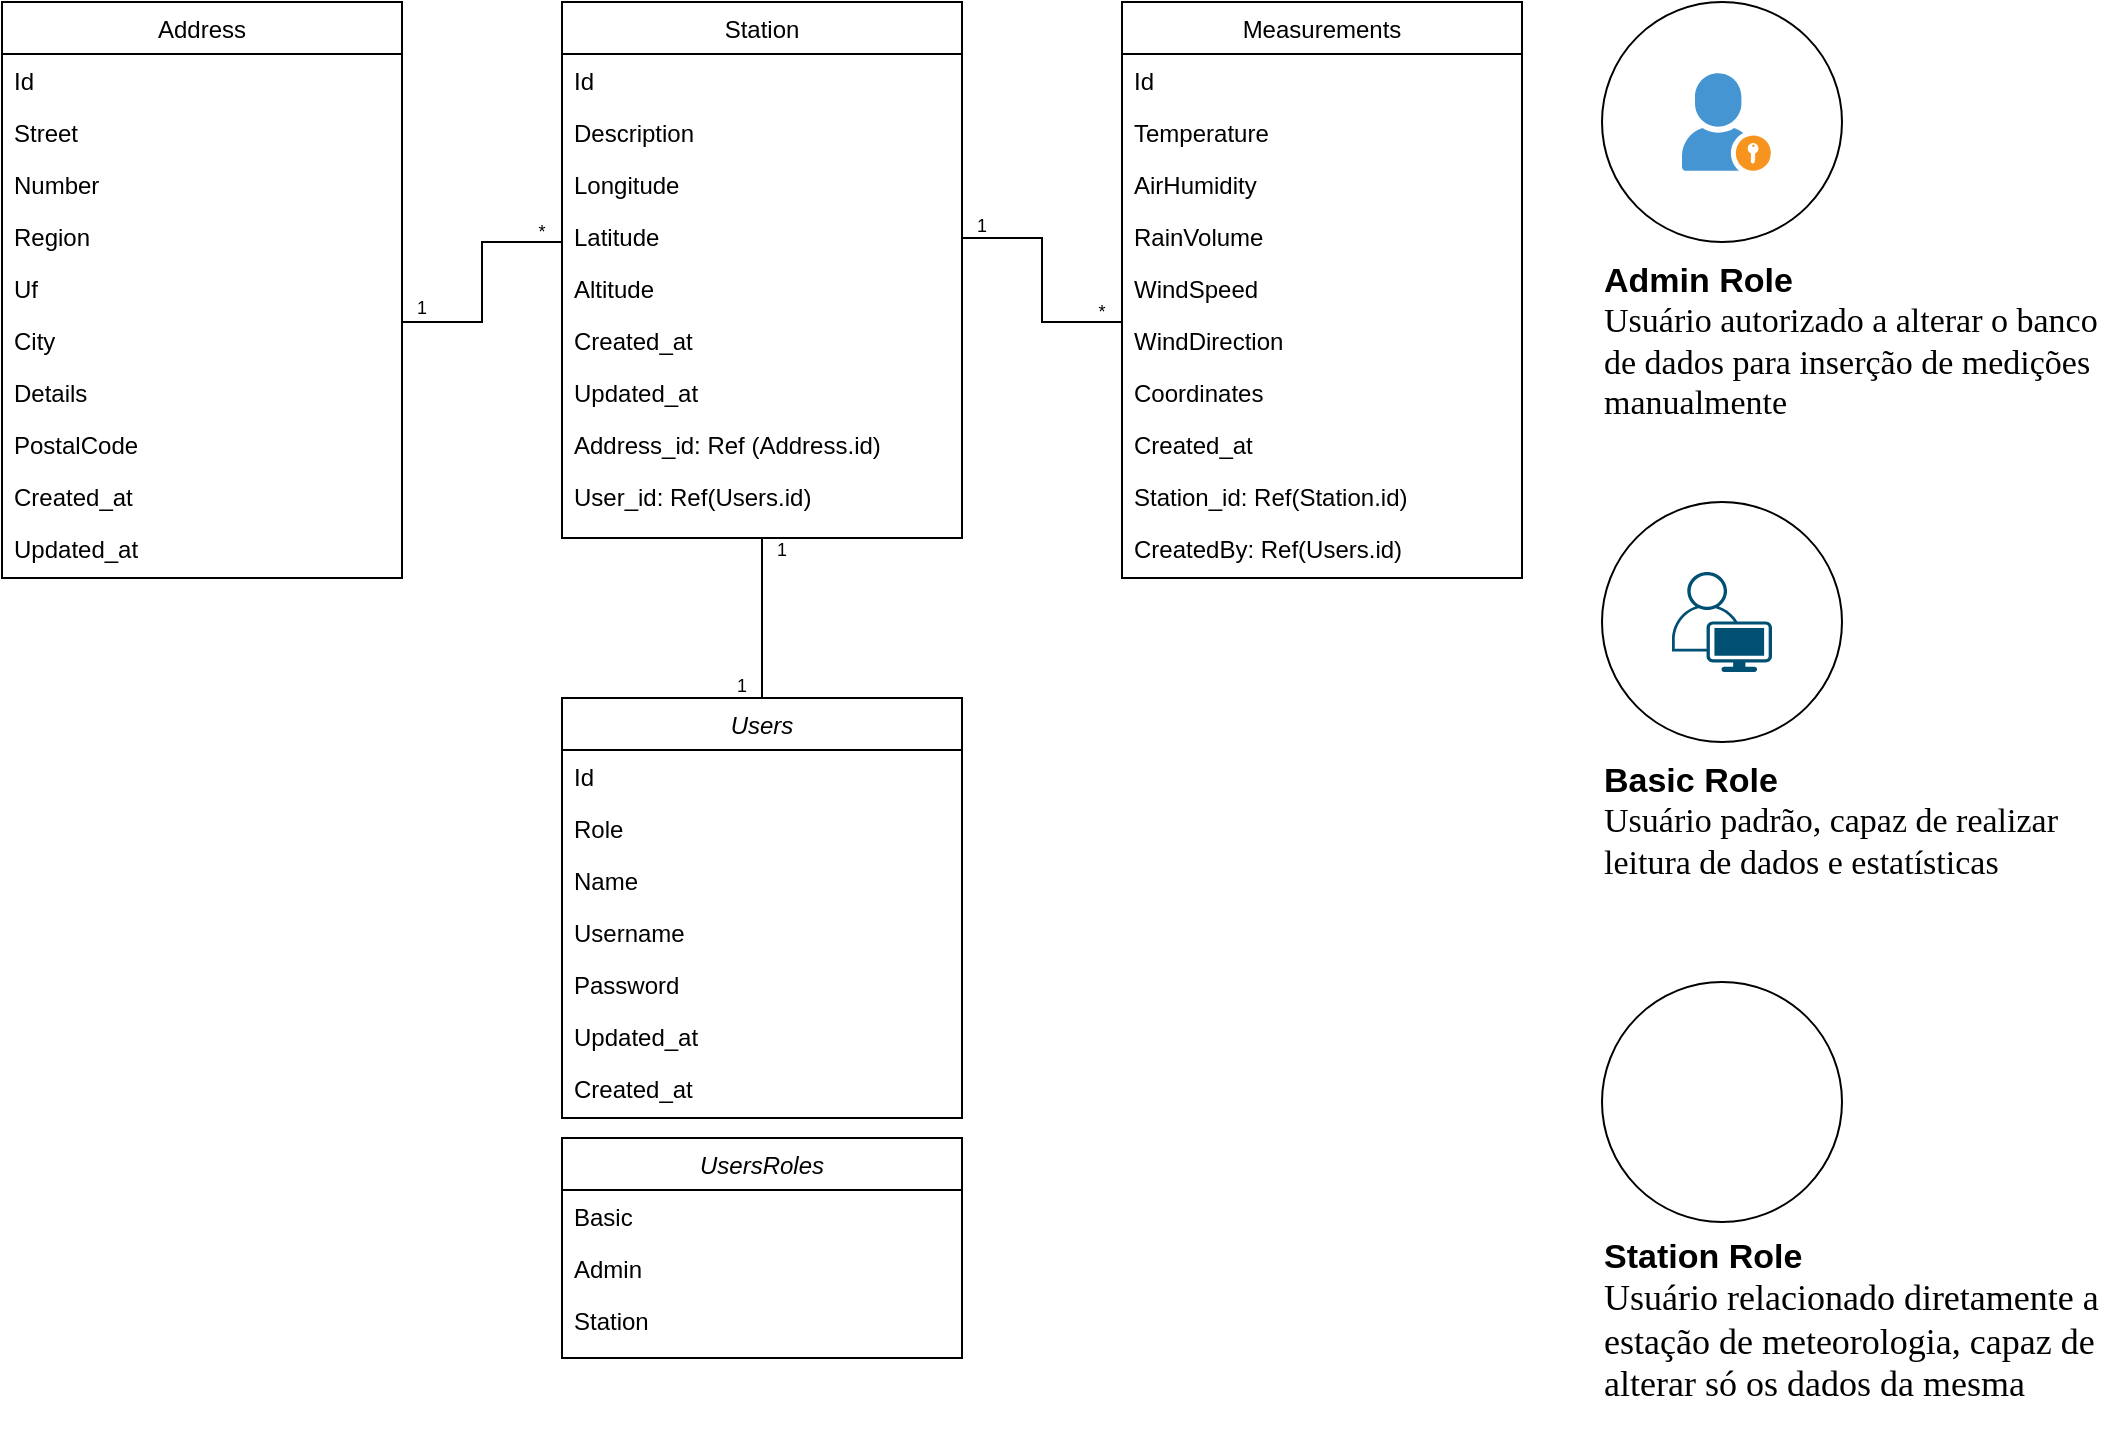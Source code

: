<mxfile version="15.4.3" type="onedrive"><diagram id="C5RBs43oDa-KdzZeNtuy" name="Page-1"><mxGraphModel dx="1176" dy="691" grid="1" gridSize="10" guides="1" tooltips="1" connect="1" arrows="1" fold="1" page="1" pageScale="1" pageWidth="1100" pageHeight="850" math="0" shadow="0"><root><mxCell id="WIyWlLk6GJQsqaUBKTNV-0"/><mxCell id="WIyWlLk6GJQsqaUBKTNV-1" parent="WIyWlLk6GJQsqaUBKTNV-0"/><mxCell id="m27vsv2Qpxi1uSj3yUNF-94" value="" style="edgeStyle=orthogonalEdgeStyle;rounded=0;orthogonalLoop=1;jettySize=auto;html=1;fontSize=9;endArrow=none;endFill=0;entryX=0.5;entryY=1;entryDx=0;entryDy=0;" parent="WIyWlLk6GJQsqaUBKTNV-1" source="zkfFHV4jXpPFQw0GAbJ--0" target="m27vsv2Qpxi1uSj3yUNF-9" edge="1"><mxGeometry relative="1" as="geometry"/></mxCell><mxCell id="zkfFHV4jXpPFQw0GAbJ--0" value="Users" style="swimlane;fontStyle=2;align=center;verticalAlign=top;childLayout=stackLayout;horizontal=1;startSize=26;horizontalStack=0;resizeParent=1;resizeLast=0;collapsible=1;marginBottom=0;rounded=0;shadow=0;strokeWidth=1;" parent="WIyWlLk6GJQsqaUBKTNV-1" vertex="1"><mxGeometry x="320" y="400" width="200" height="210" as="geometry"><mxRectangle x="230" y="140" width="160" height="26" as="alternateBounds"/></mxGeometry></mxCell><mxCell id="AwgMfT0TdALP09hBbHnl-22" value="Id&#10;" style="text;align=left;verticalAlign=top;spacingLeft=4;spacingRight=4;overflow=hidden;rotatable=0;points=[[0,0.5],[1,0.5]];portConstraint=eastwest;rounded=0;shadow=0;html=0;" parent="zkfFHV4jXpPFQw0GAbJ--0" vertex="1"><mxGeometry y="26" width="200" height="26" as="geometry"/></mxCell><mxCell id="m27vsv2Qpxi1uSj3yUNF-78" value="Role" style="text;align=left;verticalAlign=top;spacingLeft=4;spacingRight=4;overflow=hidden;rotatable=0;points=[[0,0.5],[1,0.5]];portConstraint=eastwest;rounded=0;shadow=0;html=0;" parent="zkfFHV4jXpPFQw0GAbJ--0" vertex="1"><mxGeometry y="52" width="200" height="26" as="geometry"/></mxCell><mxCell id="zkfFHV4jXpPFQw0GAbJ--1" value="Name" style="text;align=left;verticalAlign=top;spacingLeft=4;spacingRight=4;overflow=hidden;rotatable=0;points=[[0,0.5],[1,0.5]];portConstraint=eastwest;" parent="zkfFHV4jXpPFQw0GAbJ--0" vertex="1"><mxGeometry y="78" width="200" height="26" as="geometry"/></mxCell><mxCell id="zkfFHV4jXpPFQw0GAbJ--3" value="Username" style="text;align=left;verticalAlign=top;spacingLeft=4;spacingRight=4;overflow=hidden;rotatable=0;points=[[0,0.5],[1,0.5]];portConstraint=eastwest;rounded=0;shadow=0;html=0;" parent="zkfFHV4jXpPFQw0GAbJ--0" vertex="1"><mxGeometry y="104" width="200" height="26" as="geometry"/></mxCell><mxCell id="zkfFHV4jXpPFQw0GAbJ--2" value="Password" style="text;align=left;verticalAlign=top;spacingLeft=4;spacingRight=4;overflow=hidden;rotatable=0;points=[[0,0.5],[1,0.5]];portConstraint=eastwest;rounded=0;shadow=0;html=0;" parent="zkfFHV4jXpPFQw0GAbJ--0" vertex="1"><mxGeometry y="130" width="200" height="26" as="geometry"/></mxCell><mxCell id="AwgMfT0TdALP09hBbHnl-42" value="Updated_at" style="text;align=left;verticalAlign=top;spacingLeft=4;spacingRight=4;overflow=hidden;rotatable=0;points=[[0,0.5],[1,0.5]];portConstraint=eastwest;rounded=0;shadow=0;html=0;" parent="zkfFHV4jXpPFQw0GAbJ--0" vertex="1"><mxGeometry y="156" width="200" height="26" as="geometry"/></mxCell><mxCell id="AwgMfT0TdALP09hBbHnl-41" value="Created_at" style="text;align=left;verticalAlign=top;spacingLeft=4;spacingRight=4;overflow=hidden;rotatable=0;points=[[0,0.5],[1,0.5]];portConstraint=eastwest;rounded=0;shadow=0;html=0;" parent="zkfFHV4jXpPFQw0GAbJ--0" vertex="1"><mxGeometry y="182" width="200" height="26" as="geometry"/></mxCell><mxCell id="zkfFHV4jXpPFQw0GAbJ--17" value="Address" style="swimlane;fontStyle=0;align=center;verticalAlign=top;childLayout=stackLayout;horizontal=1;startSize=26;horizontalStack=0;resizeParent=1;resizeLast=0;collapsible=1;marginBottom=0;rounded=0;shadow=0;strokeWidth=1;" parent="WIyWlLk6GJQsqaUBKTNV-1" vertex="1"><mxGeometry x="40" y="52" width="200" height="288" as="geometry"><mxRectangle x="550" y="140" width="160" height="26" as="alternateBounds"/></mxGeometry></mxCell><mxCell id="AwgMfT0TdALP09hBbHnl-29" value="Id" style="text;align=left;verticalAlign=top;spacingLeft=4;spacingRight=4;overflow=hidden;rotatable=0;points=[[0,0.5],[1,0.5]];portConstraint=eastwest;rounded=0;shadow=0;html=0;" parent="zkfFHV4jXpPFQw0GAbJ--17" vertex="1"><mxGeometry y="26" width="200" height="26" as="geometry"/></mxCell><mxCell id="zkfFHV4jXpPFQw0GAbJ--18" value="Street" style="text;align=left;verticalAlign=top;spacingLeft=4;spacingRight=4;overflow=hidden;rotatable=0;points=[[0,0.5],[1,0.5]];portConstraint=eastwest;" parent="zkfFHV4jXpPFQw0GAbJ--17" vertex="1"><mxGeometry y="52" width="200" height="26" as="geometry"/></mxCell><mxCell id="AwgMfT0TdALP09hBbHnl-10" value="Number&#10;" style="text;align=left;verticalAlign=top;spacingLeft=4;spacingRight=4;overflow=hidden;rotatable=0;points=[[0,0.5],[1,0.5]];portConstraint=eastwest;rounded=0;shadow=0;html=0;" parent="zkfFHV4jXpPFQw0GAbJ--17" vertex="1"><mxGeometry y="78" width="200" height="26" as="geometry"/></mxCell><mxCell id="AwgMfT0TdALP09hBbHnl-57" value="Region" style="text;align=left;verticalAlign=top;spacingLeft=4;spacingRight=4;overflow=hidden;rotatable=0;points=[[0,0.5],[1,0.5]];portConstraint=eastwest;rounded=0;shadow=0;html=0;" parent="zkfFHV4jXpPFQw0GAbJ--17" vertex="1"><mxGeometry y="104" width="200" height="26" as="geometry"/></mxCell><mxCell id="zkfFHV4jXpPFQw0GAbJ--20" value="Uf " style="text;align=left;verticalAlign=top;spacingLeft=4;spacingRight=4;overflow=hidden;rotatable=0;points=[[0,0.5],[1,0.5]];portConstraint=eastwest;rounded=0;shadow=0;html=0;" parent="zkfFHV4jXpPFQw0GAbJ--17" vertex="1"><mxGeometry y="130" width="200" height="26" as="geometry"/></mxCell><mxCell id="zkfFHV4jXpPFQw0GAbJ--19" value="City" style="text;align=left;verticalAlign=top;spacingLeft=4;spacingRight=4;overflow=hidden;rotatable=0;points=[[0,0.5],[1,0.5]];portConstraint=eastwest;rounded=0;shadow=0;html=0;" parent="zkfFHV4jXpPFQw0GAbJ--17" vertex="1"><mxGeometry y="156" width="200" height="26" as="geometry"/></mxCell><mxCell id="AwgMfT0TdALP09hBbHnl-28" value="Details" style="text;align=left;verticalAlign=top;spacingLeft=4;spacingRight=4;overflow=hidden;rotatable=0;points=[[0,0.5],[1,0.5]];portConstraint=eastwest;rounded=0;shadow=0;html=0;" parent="zkfFHV4jXpPFQw0GAbJ--17" vertex="1"><mxGeometry y="182" width="200" height="26" as="geometry"/></mxCell><mxCell id="zkfFHV4jXpPFQw0GAbJ--21" value="PostalCode" style="text;align=left;verticalAlign=top;spacingLeft=4;spacingRight=4;overflow=hidden;rotatable=0;points=[[0,0.5],[1,0.5]];portConstraint=eastwest;rounded=0;shadow=0;html=0;" parent="zkfFHV4jXpPFQw0GAbJ--17" vertex="1"><mxGeometry y="208" width="200" height="26" as="geometry"/></mxCell><mxCell id="AwgMfT0TdALP09hBbHnl-39" value="Created_at" style="text;align=left;verticalAlign=top;spacingLeft=4;spacingRight=4;overflow=hidden;rotatable=0;points=[[0,0.5],[1,0.5]];portConstraint=eastwest;rounded=0;shadow=0;html=0;" parent="zkfFHV4jXpPFQw0GAbJ--17" vertex="1"><mxGeometry y="234" width="200" height="26" as="geometry"/></mxCell><mxCell id="AwgMfT0TdALP09hBbHnl-40" value="Updated_at" style="text;align=left;verticalAlign=top;spacingLeft=4;spacingRight=4;overflow=hidden;rotatable=0;points=[[0,0.5],[1,0.5]];portConstraint=eastwest;rounded=0;shadow=0;html=0;" parent="zkfFHV4jXpPFQw0GAbJ--17" vertex="1"><mxGeometry y="260" width="200" height="26" as="geometry"/></mxCell><mxCell id="AwgMfT0TdALP09hBbHnl-11" value="Measurements" style="swimlane;fontStyle=0;align=center;verticalAlign=top;childLayout=stackLayout;horizontal=1;startSize=26;horizontalStack=0;resizeParent=1;resizeLast=0;collapsible=1;marginBottom=0;rounded=0;shadow=0;strokeWidth=1;" parent="WIyWlLk6GJQsqaUBKTNV-1" vertex="1"><mxGeometry x="600" y="52" width="200" height="288" as="geometry"><mxRectangle x="550" y="140" width="160" height="26" as="alternateBounds"/></mxGeometry></mxCell><mxCell id="AwgMfT0TdALP09hBbHnl-38" value="Id" style="text;align=left;verticalAlign=top;spacingLeft=4;spacingRight=4;overflow=hidden;rotatable=0;points=[[0,0.5],[1,0.5]];portConstraint=eastwest;rounded=0;shadow=0;html=0;" parent="AwgMfT0TdALP09hBbHnl-11" vertex="1"><mxGeometry y="26" width="200" height="26" as="geometry"/></mxCell><mxCell id="AwgMfT0TdALP09hBbHnl-12" value="Temperature" style="text;align=left;verticalAlign=top;spacingLeft=4;spacingRight=4;overflow=hidden;rotatable=0;points=[[0,0.5],[1,0.5]];portConstraint=eastwest;rounded=0;shadow=0;html=0;" parent="AwgMfT0TdALP09hBbHnl-11" vertex="1"><mxGeometry y="52" width="200" height="26" as="geometry"/></mxCell><mxCell id="AwgMfT0TdALP09hBbHnl-13" value="AirHumidity" style="text;align=left;verticalAlign=top;spacingLeft=4;spacingRight=4;overflow=hidden;rotatable=0;points=[[0,0.5],[1,0.5]];portConstraint=eastwest;" parent="AwgMfT0TdALP09hBbHnl-11" vertex="1"><mxGeometry y="78" width="200" height="26" as="geometry"/></mxCell><mxCell id="AwgMfT0TdALP09hBbHnl-14" value="RainVolume" style="text;align=left;verticalAlign=top;spacingLeft=4;spacingRight=4;overflow=hidden;rotatable=0;points=[[0,0.5],[1,0.5]];portConstraint=eastwest;rounded=0;shadow=0;html=0;" parent="AwgMfT0TdALP09hBbHnl-11" vertex="1"><mxGeometry y="104" width="200" height="26" as="geometry"/></mxCell><mxCell id="AwgMfT0TdALP09hBbHnl-15" value="WindSpeed" style="text;align=left;verticalAlign=top;spacingLeft=4;spacingRight=4;overflow=hidden;rotatable=0;points=[[0,0.5],[1,0.5]];portConstraint=eastwest;rounded=0;shadow=0;html=0;" parent="AwgMfT0TdALP09hBbHnl-11" vertex="1"><mxGeometry y="130" width="200" height="26" as="geometry"/></mxCell><mxCell id="AwgMfT0TdALP09hBbHnl-16" value="WindDirection" style="text;align=left;verticalAlign=top;spacingLeft=4;spacingRight=4;overflow=hidden;rotatable=0;points=[[0,0.5],[1,0.5]];portConstraint=eastwest;rounded=0;shadow=0;html=0;" parent="AwgMfT0TdALP09hBbHnl-11" vertex="1"><mxGeometry y="156" width="200" height="26" as="geometry"/></mxCell><mxCell id="m27vsv2Qpxi1uSj3yUNF-56" value="Coordinates" style="text;align=left;verticalAlign=top;spacingLeft=4;spacingRight=4;overflow=hidden;rotatable=0;points=[[0,0.5],[1,0.5]];portConstraint=eastwest;rounded=0;shadow=0;html=0;" parent="AwgMfT0TdALP09hBbHnl-11" vertex="1"><mxGeometry y="182" width="200" height="26" as="geometry"/></mxCell><mxCell id="AwgMfT0TdALP09hBbHnl-17" value="Created_at" style="text;align=left;verticalAlign=top;spacingLeft=4;spacingRight=4;overflow=hidden;rotatable=0;points=[[0,0.5],[1,0.5]];portConstraint=eastwest;rounded=0;shadow=0;html=0;" parent="AwgMfT0TdALP09hBbHnl-11" vertex="1"><mxGeometry y="208" width="200" height="26" as="geometry"/></mxCell><mxCell id="m27vsv2Qpxi1uSj3yUNF-4" value="Station_id: Ref(Station.id)" style="text;align=left;verticalAlign=top;spacingLeft=4;spacingRight=4;overflow=hidden;rotatable=0;points=[[0,0.5],[1,0.5]];portConstraint=eastwest;rounded=0;shadow=0;html=0;" parent="AwgMfT0TdALP09hBbHnl-11" vertex="1"><mxGeometry y="234" width="200" height="26" as="geometry"/></mxCell><mxCell id="m27vsv2Qpxi1uSj3yUNF-70" value="CreatedBy: Ref(Users.id)" style="text;align=left;verticalAlign=top;spacingLeft=4;spacingRight=4;overflow=hidden;rotatable=0;points=[[0,0.5],[1,0.5]];portConstraint=eastwest;rounded=0;shadow=0;html=0;" parent="AwgMfT0TdALP09hBbHnl-11" vertex="1"><mxGeometry y="260" width="200" height="26" as="geometry"/></mxCell><mxCell id="m27vsv2Qpxi1uSj3yUNF-9" value="Station&#10;" style="swimlane;fontStyle=0;align=center;verticalAlign=top;childLayout=stackLayout;horizontal=1;startSize=26;horizontalStack=0;resizeParent=1;resizeLast=0;collapsible=1;marginBottom=0;rounded=0;shadow=0;strokeWidth=1;" parent="WIyWlLk6GJQsqaUBKTNV-1" vertex="1"><mxGeometry x="320" y="52" width="200" height="268" as="geometry"><mxRectangle x="550" y="140" width="160" height="26" as="alternateBounds"/></mxGeometry></mxCell><mxCell id="m27vsv2Qpxi1uSj3yUNF-38" value="Id" style="text;align=left;verticalAlign=top;spacingLeft=4;spacingRight=4;overflow=hidden;rotatable=0;points=[[0,0.5],[1,0.5]];portConstraint=eastwest;rounded=0;shadow=0;html=0;" parent="m27vsv2Qpxi1uSj3yUNF-9" vertex="1"><mxGeometry y="26" width="200" height="26" as="geometry"/></mxCell><mxCell id="m27vsv2Qpxi1uSj3yUNF-54" value="Description" style="text;align=left;verticalAlign=top;spacingLeft=4;spacingRight=4;overflow=hidden;rotatable=0;points=[[0,0.5],[1,0.5]];portConstraint=eastwest;rounded=0;shadow=0;html=0;" parent="m27vsv2Qpxi1uSj3yUNF-9" vertex="1"><mxGeometry y="52" width="200" height="26" as="geometry"/></mxCell><mxCell id="m27vsv2Qpxi1uSj3yUNF-19" value="Longitude" style="text;align=left;verticalAlign=top;spacingLeft=4;spacingRight=4;overflow=hidden;rotatable=0;points=[[0,0.5],[1,0.5]];portConstraint=eastwest;rounded=0;shadow=0;html=0;" parent="m27vsv2Qpxi1uSj3yUNF-9" vertex="1"><mxGeometry y="78" width="200" height="26" as="geometry"/></mxCell><mxCell id="m27vsv2Qpxi1uSj3yUNF-20" value="Latitude" style="text;align=left;verticalAlign=top;spacingLeft=4;spacingRight=4;overflow=hidden;rotatable=0;points=[[0,0.5],[1,0.5]];portConstraint=eastwest;rounded=0;shadow=0;html=0;" parent="m27vsv2Qpxi1uSj3yUNF-9" vertex="1"><mxGeometry y="104" width="200" height="26" as="geometry"/></mxCell><mxCell id="m27vsv2Qpxi1uSj3yUNF-21" value="Altitude&#10;" style="text;align=left;verticalAlign=top;spacingLeft=4;spacingRight=4;overflow=hidden;rotatable=0;points=[[0,0.5],[1,0.5]];portConstraint=eastwest;rounded=0;shadow=0;html=0;" parent="m27vsv2Qpxi1uSj3yUNF-9" vertex="1"><mxGeometry y="130" width="200" height="26" as="geometry"/></mxCell><mxCell id="m27vsv2Qpxi1uSj3yUNF-22" value="Created_at" style="text;align=left;verticalAlign=top;spacingLeft=4;spacingRight=4;overflow=hidden;rotatable=0;points=[[0,0.5],[1,0.5]];portConstraint=eastwest;rounded=0;shadow=0;html=0;" parent="m27vsv2Qpxi1uSj3yUNF-9" vertex="1"><mxGeometry y="156" width="200" height="26" as="geometry"/></mxCell><mxCell id="m27vsv2Qpxi1uSj3yUNF-23" value="Updated_at" style="text;align=left;verticalAlign=top;spacingLeft=4;spacingRight=4;overflow=hidden;rotatable=0;points=[[0,0.5],[1,0.5]];portConstraint=eastwest;rounded=0;shadow=0;html=0;" parent="m27vsv2Qpxi1uSj3yUNF-9" vertex="1"><mxGeometry y="182" width="200" height="26" as="geometry"/></mxCell><mxCell id="m27vsv2Qpxi1uSj3yUNF-24" value="Address_id: Ref (Address.id)" style="text;align=left;verticalAlign=top;spacingLeft=4;spacingRight=4;overflow=hidden;rotatable=0;points=[[0,0.5],[1,0.5]];portConstraint=eastwest;rounded=0;shadow=0;html=0;" parent="m27vsv2Qpxi1uSj3yUNF-9" vertex="1"><mxGeometry y="208" width="200" height="26" as="geometry"/></mxCell><mxCell id="m27vsv2Qpxi1uSj3yUNF-91" value="User_id: Ref(Users.id)" style="text;align=left;verticalAlign=top;spacingLeft=4;spacingRight=4;overflow=hidden;rotatable=0;points=[[0,0.5],[1,0.5]];portConstraint=eastwest;rounded=0;shadow=0;html=0;" parent="m27vsv2Qpxi1uSj3yUNF-9" vertex="1"><mxGeometry y="234" width="200" height="26" as="geometry"/></mxCell><mxCell id="m27vsv2Qpxi1uSj3yUNF-40" value="" style="edgeStyle=orthogonalEdgeStyle;rounded=0;orthogonalLoop=1;jettySize=auto;html=1;endArrow=none;endFill=0;" parent="WIyWlLk6GJQsqaUBKTNV-1" edge="1"><mxGeometry relative="1" as="geometry"><mxPoint x="320" y="172" as="sourcePoint"/><mxPoint x="240" y="212" as="targetPoint"/><Array as="points"><mxPoint x="280" y="172"/><mxPoint x="280" y="212"/><mxPoint x="240" y="212"/></Array></mxGeometry></mxCell><mxCell id="m27vsv2Qpxi1uSj3yUNF-41" value="" style="edgeStyle=orthogonalEdgeStyle;rounded=0;orthogonalLoop=1;jettySize=auto;html=1;endArrow=none;endFill=0;" parent="WIyWlLk6GJQsqaUBKTNV-1" edge="1"><mxGeometry relative="1" as="geometry"><mxPoint x="520" y="170" as="sourcePoint"/><mxPoint x="600" y="222.0" as="targetPoint"/><Array as="points"><mxPoint x="560" y="170"/><mxPoint x="560" y="212"/><mxPoint x="600" y="212"/></Array></mxGeometry></mxCell><mxCell id="m27vsv2Qpxi1uSj3yUNF-47" value="&lt;font style=&quot;font-size: 9px&quot;&gt;*&lt;/font&gt;" style="text;html=1;strokeColor=none;fillColor=none;align=center;verticalAlign=middle;whiteSpace=wrap;rounded=0;" parent="WIyWlLk6GJQsqaUBKTNV-1" vertex="1"><mxGeometry x="300" y="161" width="20" height="10" as="geometry"/></mxCell><mxCell id="m27vsv2Qpxi1uSj3yUNF-48" value="&lt;font style=&quot;font-size: 9px&quot;&gt;1&lt;/font&gt;" style="text;html=1;strokeColor=none;fillColor=none;align=center;verticalAlign=middle;whiteSpace=wrap;rounded=0;" parent="WIyWlLk6GJQsqaUBKTNV-1" vertex="1"><mxGeometry x="240" y="199" width="20" height="10" as="geometry"/></mxCell><mxCell id="m27vsv2Qpxi1uSj3yUNF-49" value="&lt;font style=&quot;font-size: 9px&quot;&gt;1&lt;/font&gt;" style="text;html=1;strokeColor=none;fillColor=none;align=center;verticalAlign=middle;whiteSpace=wrap;rounded=0;" parent="WIyWlLk6GJQsqaUBKTNV-1" vertex="1"><mxGeometry x="520" y="158" width="20" height="10" as="geometry"/></mxCell><mxCell id="m27vsv2Qpxi1uSj3yUNF-50" value="&lt;font style=&quot;font-size: 9px&quot;&gt;*&lt;/font&gt;" style="text;html=1;strokeColor=none;fillColor=none;align=center;verticalAlign=middle;whiteSpace=wrap;rounded=0;" parent="WIyWlLk6GJQsqaUBKTNV-1" vertex="1"><mxGeometry x="580" y="201" width="20" height="10" as="geometry"/></mxCell><mxCell id="m27vsv2Qpxi1uSj3yUNF-71" value="UsersRoles" style="swimlane;fontStyle=2;align=center;verticalAlign=top;childLayout=stackLayout;horizontal=1;startSize=26;horizontalStack=0;resizeParent=1;resizeLast=0;collapsible=1;marginBottom=0;rounded=0;shadow=0;strokeWidth=1;" parent="WIyWlLk6GJQsqaUBKTNV-1" vertex="1"><mxGeometry x="320" y="620" width="200" height="110" as="geometry"><mxRectangle x="230" y="140" width="160" height="26" as="alternateBounds"/></mxGeometry></mxCell><mxCell id="m27vsv2Qpxi1uSj3yUNF-73" value="Basic" style="text;align=left;verticalAlign=top;spacingLeft=4;spacingRight=4;overflow=hidden;rotatable=0;points=[[0,0.5],[1,0.5]];portConstraint=eastwest;" parent="m27vsv2Qpxi1uSj3yUNF-71" vertex="1"><mxGeometry y="26" width="200" height="26" as="geometry"/></mxCell><mxCell id="m27vsv2Qpxi1uSj3yUNF-72" value="Admin" style="text;align=left;verticalAlign=top;spacingLeft=4;spacingRight=4;overflow=hidden;rotatable=0;points=[[0,0.5],[1,0.5]];portConstraint=eastwest;rounded=0;shadow=0;html=0;" parent="m27vsv2Qpxi1uSj3yUNF-71" vertex="1"><mxGeometry y="52" width="200" height="26" as="geometry"/></mxCell><mxCell id="m27vsv2Qpxi1uSj3yUNF-77" value="Station" style="text;align=left;verticalAlign=top;spacingLeft=4;spacingRight=4;overflow=hidden;rotatable=0;points=[[0,0.5],[1,0.5]];portConstraint=eastwest;rounded=0;shadow=0;html=0;" parent="m27vsv2Qpxi1uSj3yUNF-71" vertex="1"><mxGeometry y="78" width="200" height="26" as="geometry"/></mxCell><mxCell id="m27vsv2Qpxi1uSj3yUNF-96" value="&lt;font style=&quot;font-size: 9px&quot;&gt;1&lt;/font&gt;" style="text;html=1;strokeColor=none;fillColor=none;align=center;verticalAlign=middle;whiteSpace=wrap;rounded=0;" parent="WIyWlLk6GJQsqaUBKTNV-1" vertex="1"><mxGeometry x="420" y="320" width="20" height="10" as="geometry"/></mxCell><mxCell id="m27vsv2Qpxi1uSj3yUNF-97" value="&lt;font style=&quot;font-size: 9px&quot;&gt;1&lt;/font&gt;" style="text;html=1;strokeColor=none;fillColor=none;align=center;verticalAlign=middle;whiteSpace=wrap;rounded=0;" parent="WIyWlLk6GJQsqaUBKTNV-1" vertex="1"><mxGeometry x="400" y="388" width="20" height="10" as="geometry"/></mxCell><mxCell id="m27vsv2Qpxi1uSj3yUNF-120" value="" style="ellipse;whiteSpace=wrap;html=1;aspect=fixed;fontSize=9;" parent="WIyWlLk6GJQsqaUBKTNV-1" vertex="1"><mxGeometry x="840" y="302" width="120" height="120" as="geometry"/></mxCell><mxCell id="m27vsv2Qpxi1uSj3yUNF-121" value="" style="ellipse;whiteSpace=wrap;html=1;aspect=fixed;fontSize=9;" parent="WIyWlLk6GJQsqaUBKTNV-1" vertex="1"><mxGeometry x="840" y="52" width="120" height="120" as="geometry"/></mxCell><mxCell id="m27vsv2Qpxi1uSj3yUNF-122" value="" style="shadow=0;dashed=0;html=1;strokeColor=none;fillColor=#4495D1;labelPosition=center;verticalLabelPosition=bottom;verticalAlign=top;align=center;outlineConnect=0;shape=mxgraph.veeam.portal_admin;fontSize=9;" parent="WIyWlLk6GJQsqaUBKTNV-1" vertex="1"><mxGeometry x="880" y="87.6" width="44.4" height="48.8" as="geometry"/></mxCell><mxCell id="m27vsv2Qpxi1uSj3yUNF-123" value="" style="points=[[0.35,0,0],[0.98,0.51,0],[1,0.71,0],[0.67,1,0],[0,0.795,0],[0,0.65,0]];verticalLabelPosition=bottom;sketch=0;html=1;verticalAlign=top;aspect=fixed;align=center;pointerEvents=1;shape=mxgraph.cisco19.user;fillColor=#005073;strokeColor=none;fontSize=9;" parent="WIyWlLk6GJQsqaUBKTNV-1" vertex="1"><mxGeometry x="875" y="337" width="50" height="50" as="geometry"/></mxCell><mxCell id="m27vsv2Qpxi1uSj3yUNF-124" value="&lt;div style=&quot;text-align: left&quot;&gt;&lt;b&gt;Basic Role&lt;/b&gt;&lt;/div&gt;&lt;div style=&quot;text-align: left&quot;&gt;&lt;span style=&quot;font-family: &amp;#34;verdana&amp;#34;&quot;&gt;&lt;font style=&quot;font-size: 17px&quot;&gt;Usuário padrão, capaz de realizar leitura de dados e estatísticas&lt;/font&gt;&lt;/span&gt;&lt;br&gt;&lt;/div&gt;&lt;div&gt;&lt;span style=&quot;font-family: &amp;#34;verdana&amp;#34; ; font-size: 10px&quot;&gt;&lt;br&gt;&lt;/span&gt;&lt;/div&gt;" style="text;html=1;strokeColor=none;fillColor=none;align=center;verticalAlign=middle;whiteSpace=wrap;rounded=0;fontSize=17;" parent="WIyWlLk6GJQsqaUBKTNV-1" vertex="1"><mxGeometry x="840" y="437" width="250" height="70" as="geometry"/></mxCell><mxCell id="m27vsv2Qpxi1uSj3yUNF-125" value="&lt;div style=&quot;text-align: left&quot;&gt;&lt;span&gt;&lt;b&gt;Admin Role&lt;/b&gt;&lt;/span&gt;&lt;/div&gt;&lt;div style=&quot;text-align: left&quot;&gt;&lt;span style=&quot;font-family: &amp;#34;verdana&amp;#34;&quot;&gt;&lt;font style=&quot;font-size: 17px&quot;&gt;Usuário autorizado a alterar o banco de dados para inserção de medições manualmente&lt;/font&gt;&lt;/span&gt;&lt;br&gt;&lt;/div&gt;" style="text;html=1;strokeColor=none;fillColor=none;align=center;verticalAlign=middle;whiteSpace=wrap;rounded=0;fontSize=17;" parent="WIyWlLk6GJQsqaUBKTNV-1" vertex="1"><mxGeometry x="840" y="172" width="250" height="100" as="geometry"/></mxCell><mxCell id="m27vsv2Qpxi1uSj3yUNF-126" value="" style="ellipse;whiteSpace=wrap;html=1;aspect=fixed;fontSize=9;" parent="WIyWlLk6GJQsqaUBKTNV-1" vertex="1"><mxGeometry x="840" y="542" width="120" height="120" as="geometry"/></mxCell><mxCell id="m27vsv2Qpxi1uSj3yUNF-127" value="" style="shape=image;html=1;verticalAlign=top;verticalLabelPosition=bottom;labelBackgroundColor=#ffffff;imageAspect=0;aspect=fixed;image=https://cdn0.iconfinder.com/data/icons/zondicons/20/station-128.png;fontSize=9;" parent="WIyWlLk6GJQsqaUBKTNV-1" vertex="1"><mxGeometry x="874" y="576" width="52" height="52" as="geometry"/></mxCell><mxCell id="m27vsv2Qpxi1uSj3yUNF-128" value="&lt;div style=&quot;text-align: left&quot;&gt;&lt;b&gt;Station Role&lt;/b&gt;&lt;/div&gt;&lt;div style=&quot;text-align: left&quot;&gt;&lt;span style=&quot;font-family: &amp;#34;verdana&amp;#34;&quot;&gt;&lt;font style=&quot;font-size: 18px&quot;&gt;Usuário relacionado diretamente a estação de meteorologia, capaz de alterar só os dados da mesma&lt;/font&gt;&lt;/span&gt;&lt;br&gt;&lt;/div&gt;&lt;div&gt;&lt;span style=&quot;font-family: &amp;#34;verdana&amp;#34; ; font-size: 10px&quot;&gt;&lt;br&gt;&lt;/span&gt;&lt;/div&gt;" style="text;html=1;strokeColor=none;fillColor=none;align=center;verticalAlign=middle;whiteSpace=wrap;rounded=0;fontSize=17;" parent="WIyWlLk6GJQsqaUBKTNV-1" vertex="1"><mxGeometry x="840" y="672" width="250" height="100" as="geometry"/></mxCell></root></mxGraphModel></diagram></mxfile>